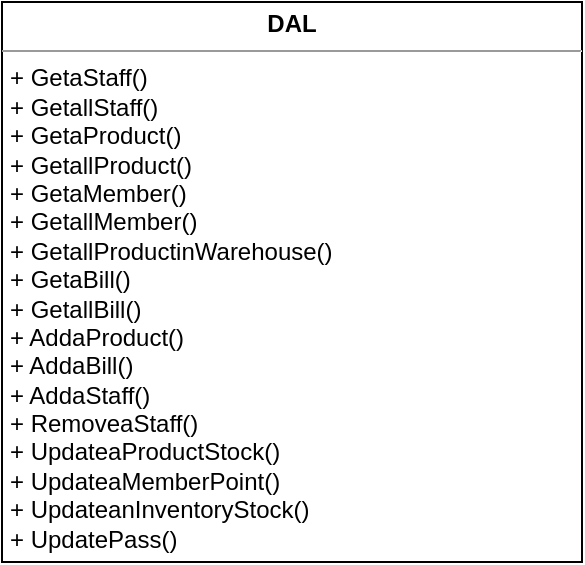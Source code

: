 <mxfile version="12.3.3" type="device" pages="1"><diagram id="wCZvdcdzoL-vdDUVOFYS" name="Page-1"><mxGraphModel dx="1173" dy="573" grid="1" gridSize="10" guides="1" tooltips="1" connect="1" arrows="1" fold="1" page="1" pageScale="1" pageWidth="850" pageHeight="1100" math="0" shadow="0"><root><mxCell id="0"/><mxCell id="1" parent="0"/><mxCell id="s3IcDve5RS5ixTWSMmll-1" value="&lt;p style=&quot;margin: 0px ; margin-top: 4px ; text-align: center&quot;&gt;&lt;b&gt;DAL&lt;/b&gt;&lt;/p&gt;&lt;hr size=&quot;1&quot;&gt;&lt;p style=&quot;margin: 0px ; margin-left: 4px&quot;&gt;+ GetaStaff()&lt;/p&gt;&lt;p style=&quot;margin: 0px ; margin-left: 4px&quot;&gt;+ GetallStaff()&lt;/p&gt;&lt;p style=&quot;margin: 0px ; margin-left: 4px&quot;&gt;+ GetaProduct()&lt;/p&gt;&lt;p style=&quot;margin: 0px ; margin-left: 4px&quot;&gt;+ GetallProduct()&lt;/p&gt;&lt;p style=&quot;margin: 0px ; margin-left: 4px&quot;&gt;+ GetaMember()&lt;/p&gt;&lt;p style=&quot;margin: 0px ; margin-left: 4px&quot;&gt;+ GetallMember()&lt;/p&gt;&lt;p style=&quot;margin: 0px ; margin-left: 4px&quot;&gt;+ GetallProductinWarehouse()&lt;/p&gt;&lt;p style=&quot;margin: 0px ; margin-left: 4px&quot;&gt;+ GetaBill()&lt;/p&gt;&lt;p style=&quot;margin: 0px ; margin-left: 4px&quot;&gt;+ GetallBill()&lt;/p&gt;&lt;p style=&quot;margin: 0px ; margin-left: 4px&quot;&gt;+ AddaProduct()&lt;/p&gt;&lt;p style=&quot;margin: 0px ; margin-left: 4px&quot;&gt;+ AddaBill()&lt;/p&gt;&lt;p style=&quot;margin: 0px ; margin-left: 4px&quot;&gt;+ AddaStaff()&lt;/p&gt;&lt;p style=&quot;margin: 0px ; margin-left: 4px&quot;&gt;+ RemoveaStaff()&lt;/p&gt;&lt;p style=&quot;margin: 0px ; margin-left: 4px&quot;&gt;+ UpdateaProductStock()&lt;/p&gt;&lt;p style=&quot;margin: 0px ; margin-left: 4px&quot;&gt;+ UpdateaMemberPoint()&lt;/p&gt;&lt;p style=&quot;margin: 0px ; margin-left: 4px&quot;&gt;+ UpdateanInventoryStock()&lt;/p&gt;&lt;p style=&quot;margin: 0px ; margin-left: 4px&quot;&gt;+ UpdatePass()&lt;/p&gt;" style="verticalAlign=top;align=left;overflow=fill;fontSize=12;fontFamily=Helvetica;html=1;" parent="1" vertex="1"><mxGeometry x="330" y="160" width="290" height="280" as="geometry"/></mxCell></root></mxGraphModel></diagram></mxfile>